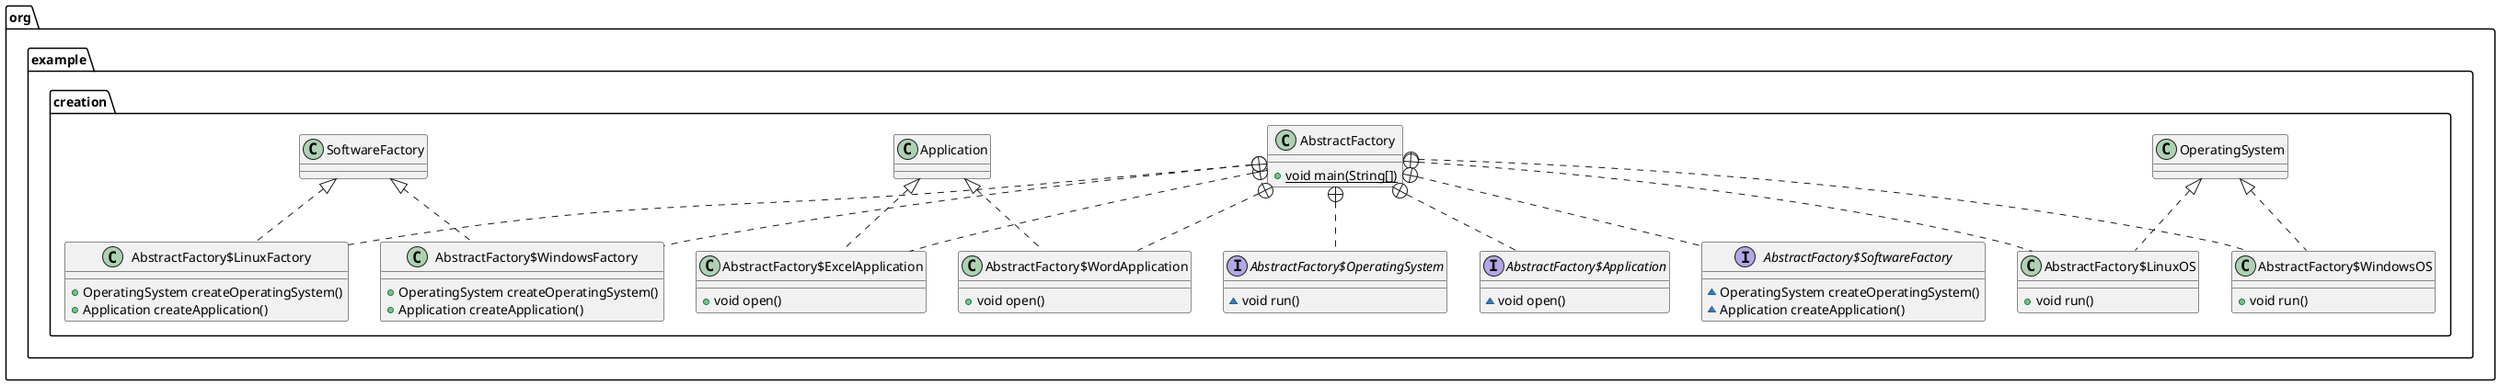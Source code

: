 @startuml
class org.example.creation.AbstractFactory {
+ {static} void main(String[])
}

interface org.example.creation.AbstractFactory$OperatingSystem {
~ void run()
}

class org.example.creation.AbstractFactory$WindowsOS {
+ void run()
}

class org.example.creation.AbstractFactory$LinuxOS {
+ void run()
}

interface org.example.creation.AbstractFactory$Application {
~ void open()
}

class org.example.creation.AbstractFactory$WordApplication {
+ void open()
}

class org.example.creation.AbstractFactory$ExcelApplication {
+ void open()
}

interface org.example.creation.AbstractFactory$SoftwareFactory {
~ OperatingSystem createOperatingSystem()
~ Application createApplication()
}

class org.example.creation.AbstractFactory$WindowsFactory {
+ OperatingSystem createOperatingSystem()
+ Application createApplication()
}

class org.example.creation.AbstractFactory$LinuxFactory {
+ OperatingSystem createOperatingSystem()
+ Application createApplication()
}



org.example.creation.AbstractFactory +.. org.example.creation.AbstractFactory$OperatingSystem
org.example.creation.AbstractFactory +.. org.example.creation.AbstractFactory$WindowsOS
org.example.creation.OperatingSystem <|.. org.example.creation.AbstractFactory$WindowsOS
org.example.creation.AbstractFactory +.. org.example.creation.AbstractFactory$LinuxOS
org.example.creation.OperatingSystem <|.. org.example.creation.AbstractFactory$LinuxOS
org.example.creation.AbstractFactory +.. org.example.creation.AbstractFactory$Application
org.example.creation.AbstractFactory +.. org.example.creation.AbstractFactory$WordApplication
org.example.creation.Application <|.. org.example.creation.AbstractFactory$WordApplication
org.example.creation.AbstractFactory +.. org.example.creation.AbstractFactory$ExcelApplication
org.example.creation.Application <|.. org.example.creation.AbstractFactory$ExcelApplication
org.example.creation.AbstractFactory +.. org.example.creation.AbstractFactory$SoftwareFactory
org.example.creation.AbstractFactory +.. org.example.creation.AbstractFactory$WindowsFactory
org.example.creation.SoftwareFactory <|.. org.example.creation.AbstractFactory$WindowsFactory
org.example.creation.AbstractFactory +.. org.example.creation.AbstractFactory$LinuxFactory
org.example.creation.SoftwareFactory <|.. org.example.creation.AbstractFactory$LinuxFactory
@enduml
